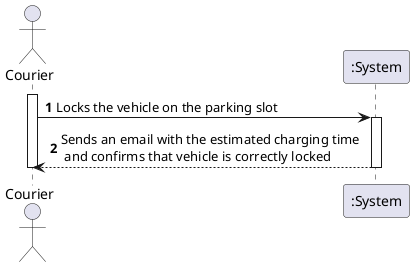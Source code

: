 @startuml
autonumber
actor "Courier" as Courier
participant ":System" as STM
activate Courier

Courier-> STM :Locks the vehicle on the parking slot
activate STM
STM --> Courier :Sends an email with the estimated charging time\n and confirms that vehicle is correctly locked
deactivate STM

deactivate Courier
@enduml
